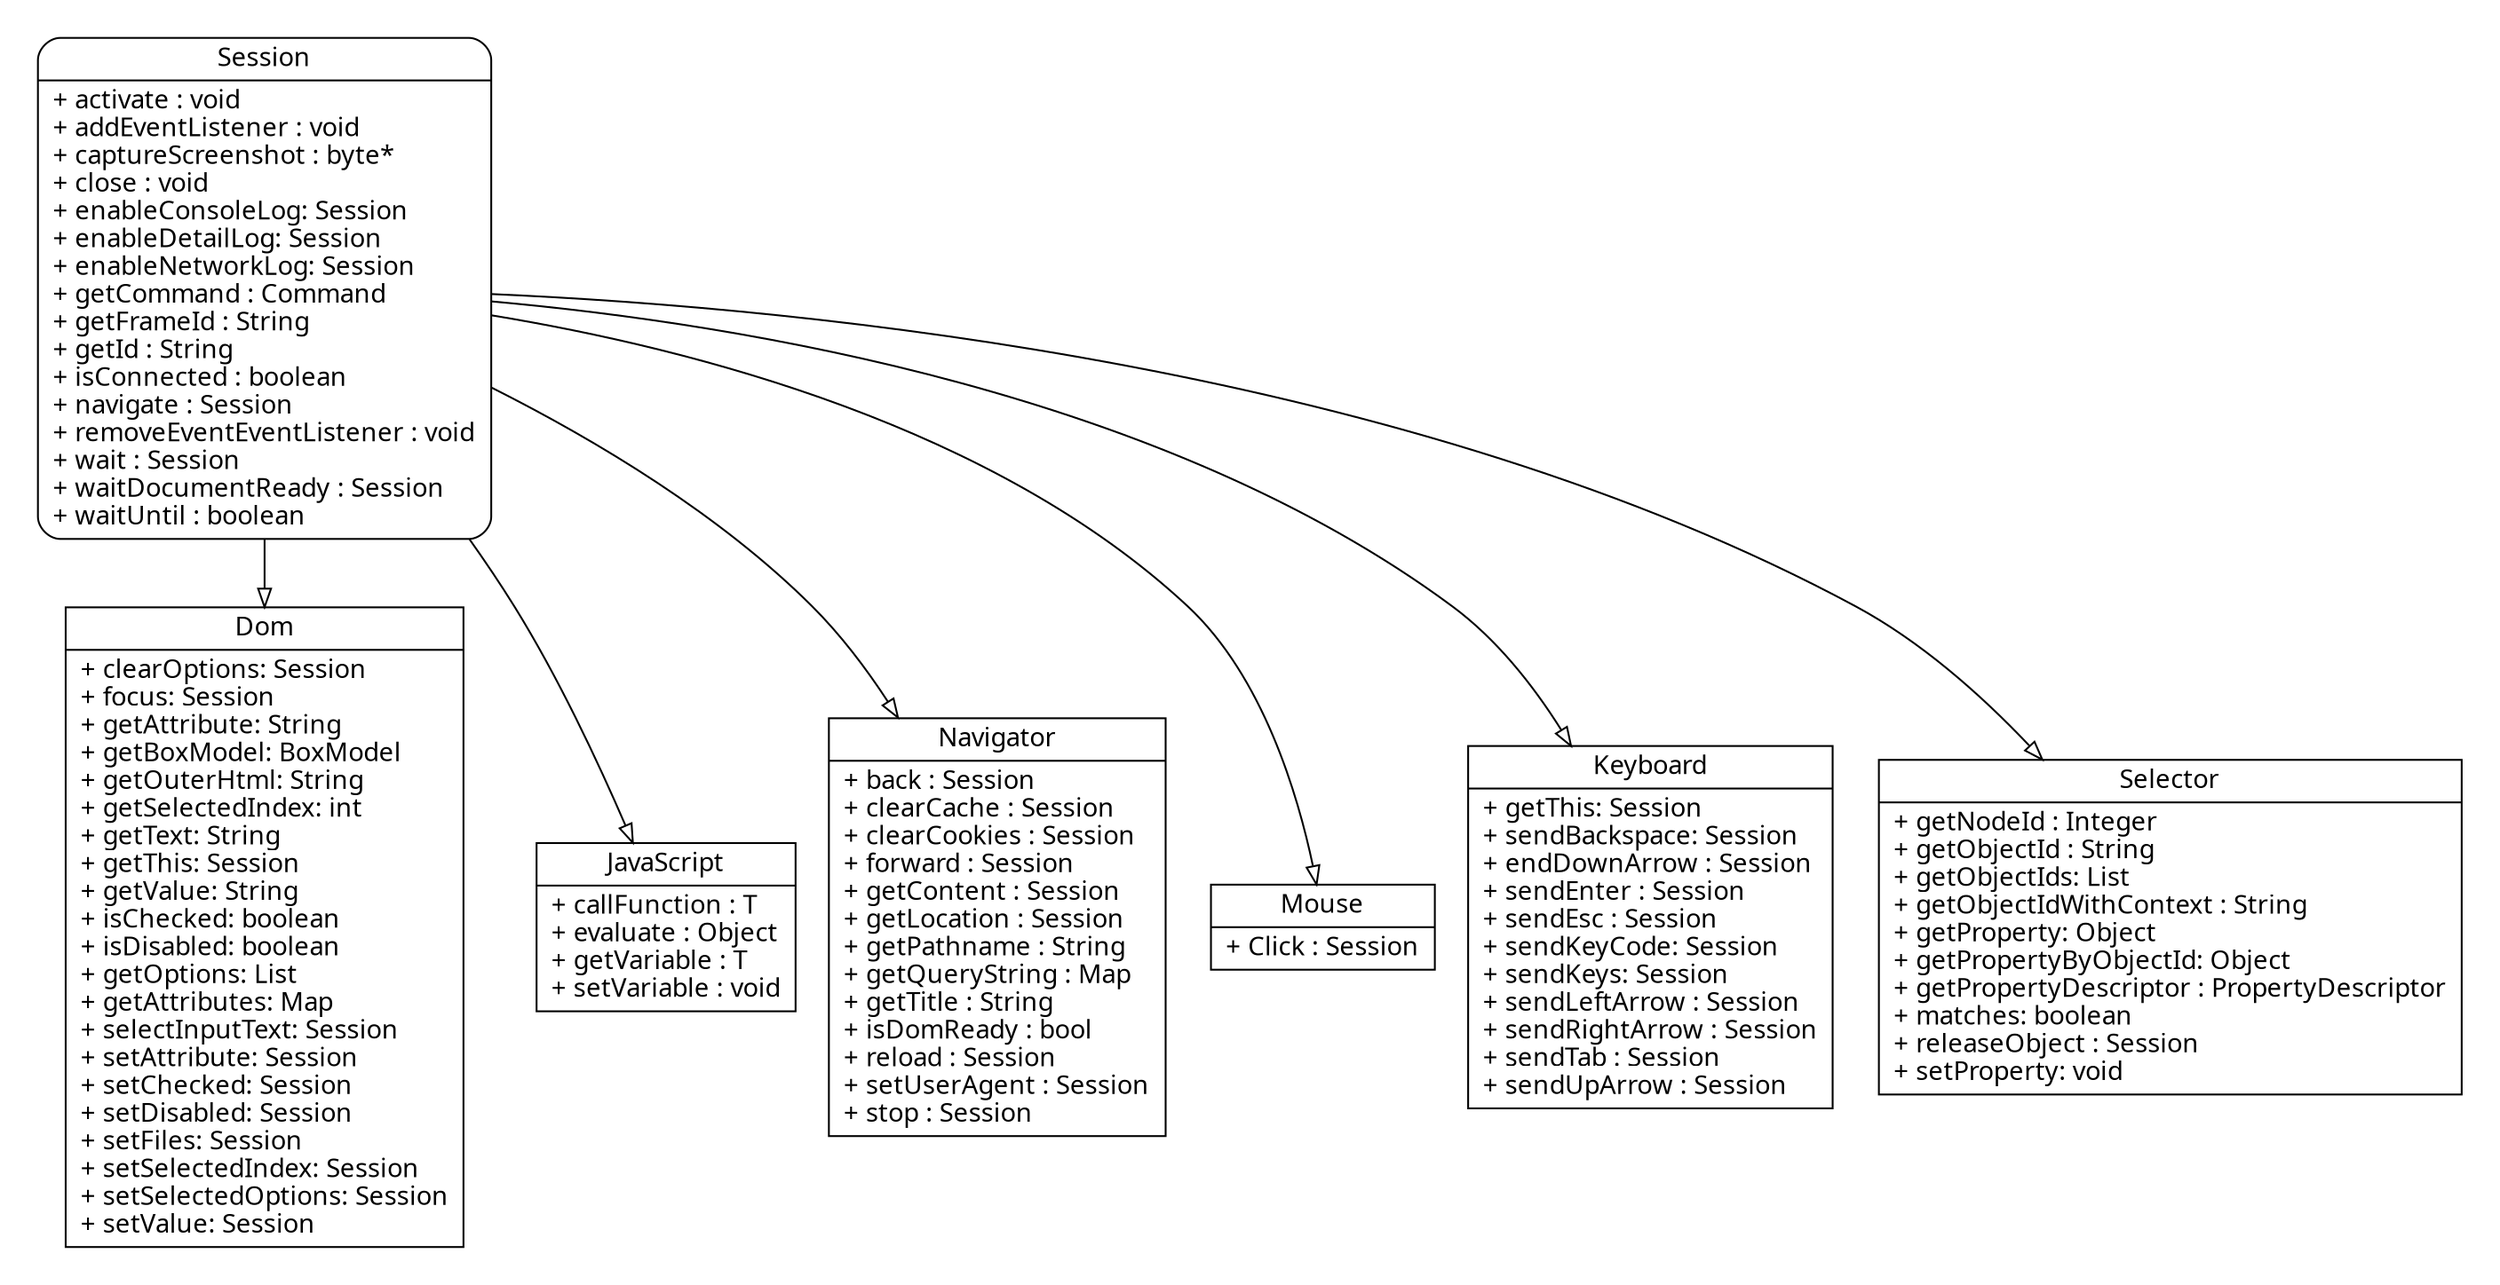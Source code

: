 #  http://stamm-wilbrandt.de/GraphvizFiddle/
digraph G {
  size = "20,15"
  # rankdir = BT
  fontname = "Verdana"
  fontsize = 14
  node [
    fontname = "Verdana"
    fontsize = 14
    shape = "record"
  ]

  edge [
    dir = normal
    arrowhead = empty
    fontname = "Verdana"
    fontsize = 14
  ]

Session [
  style = rounded
  label = "{Session|+ activate : void\l+ addEventListener : void	\l+ captureScreenshot : byte*\l+ close : void	\l+ enableConsoleLog: Session\l+ enableDetailLog: Session\l+ enableNetworkLog: Session\l+ getCommand : Command\l+ getFrameId : String\l+ getId : String\l+ isConnected : boolean\l+ navigate : Session\l+ removeEventEventListener : void\l+ wait : Session\l+ waitDocumentReady : Session\l+ waitUntil : boolean\l}"
]

Navigator [
  label = "{Navigator|+ back : Session\l+ clearCache : Session\l+ clearCookies : Session\l+ forward : Session\l+ getContent : Session\l+ getLocation : Session\l+ getPathname : String\l+ getQueryString : Map\l+ getTitle : String\l+ isDomReady : bool\l+ reload : Session\l+ setUserAgent : Session\l+ stop : Session\l  }"
]

JavaScript [
  label = "{JavaScript|+ callFunction : T\l+ evaluate : Object\l+ getVariable : T\l+ setVariable : void\l}"
]

Keyboard [
  label = "{Keyboard|+ getThis: Session\l+ sendBackspace: Session\l+ endDownArrow  : Session\l+ sendEnter  : Session\l+ sendEsc  : Session\l+ sendKeyCode: Session\l+ sendKeys: Session\l+ sendLeftArrow  : Session\l+ sendRightArrow  : Session\l+ sendTab  : Session\l+ sendUpArrow  : Session\l}"
]

Mouse [
  label = "{Mouse|+ Click : Session\l}"
]

Dom [
  label = "{Dom|+ clearOptions: Session\l+ focus: Session\l+ getAttribute: String\l+ getBoxModel: BoxModel\l+ getOuterHtml: String\l+ getSelectedIndex: int\l+ getText: String\l+ getThis: Session\l+ getValue: String\l+ isChecked: boolean\l+ isDisabled: boolean\l+ getOptions: List\l+ getAttributes: Map\l+ selectInputText: Session\l+ setAttribute: Session\l+ setChecked: Session\l+ setDisabled: Session\l+ setFiles: Session\l+ setSelectedIndex: Session\l+ setSelectedOptions: Session\l+ setValue: Session\l}"
]

Selector [
  label = "{Selector|+ getNodeId : Integer\l+ getObjectId : String\l+ getObjectIds: List \l+ getObjectIdWithContext : String\l+ getProperty: Object\l+ getPropertyByObjectId: Object\l+ getPropertyDescriptor : PropertyDescriptor\l+ matches: boolean\l+ releaseObject : Session\l+ setProperty: void\l}"
]

subgraph cluster_0 {
  style = invis ;
  Session -> Dom;
}

subgraph cluster_1 {
  style = invis;
  Selector;
}

subgraph cluster_2 {
  style = invis; 
  Session ->  { Mouse;  Keyboard; } 
}

subgraph cluster_3 {
  style = invis;
  JavaScript;  Navigator;
}


Session -> { Navigator ; JavaScript ;  Selector }
}